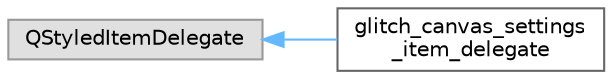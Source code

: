 digraph "Graphical Class Hierarchy"
{
 // LATEX_PDF_SIZE
  bgcolor="transparent";
  edge [fontname=Helvetica,fontsize=10,labelfontname=Helvetica,labelfontsize=10];
  node [fontname=Helvetica,fontsize=10,shape=box,height=0.2,width=0.4];
  rankdir="LR";
  Node0 [id="Node000000",label="QStyledItemDelegate",height=0.2,width=0.4,color="grey60", fillcolor="#E0E0E0", style="filled",tooltip=" "];
  Node0 -> Node1 [id="edge37_Node000000_Node000001",dir="back",color="steelblue1",style="solid",tooltip=" "];
  Node1 [id="Node000001",label="glitch_canvas_settings\l_item_delegate",height=0.2,width=0.4,color="grey40", fillcolor="white", style="filled",URL="$classglitch__canvas__settings__item__delegate.html",tooltip=" "];
}
